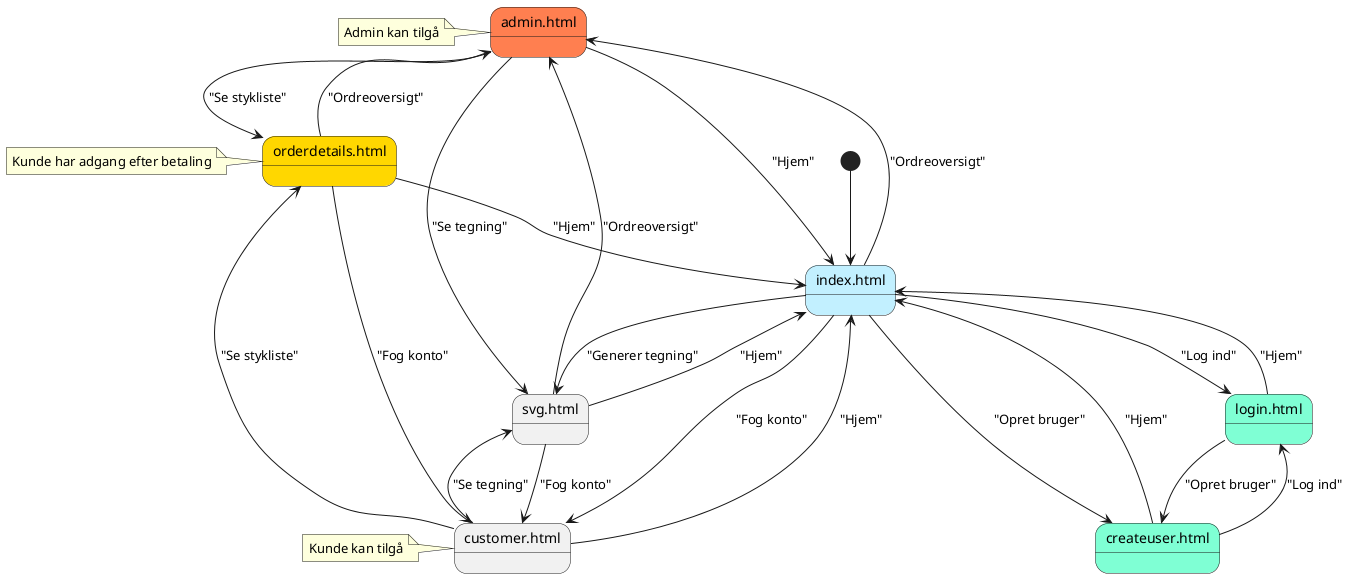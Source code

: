 @startuml
' Initial state
[*] --> Index

' state to allow naming and coloring
state "index.html" as Index #Application
state "login.html" as Login #Aquamarine
state "createuser.html" as Opret #Aquamarine
state "admin.html" as Admin #Coral
state "customer.html" as Customer
state "svg.html" as SVG
state "orderdetails.html" as OrderDetails #Gold

' States
Index --> Login : "Log ind"
Index --> Opret : "Opret bruger"
Index --> Admin : "Ordreoversigt"
Index --> Customer : "Fog konto"
Index --> SVG : "Generer tegning"
note left of Admin : Admin kan tilgå
note left of Customer : Kunde kan tilgå

Login --> Opret : "Opret bruger"
Login --> Index : "Hjem"
Opret --> Index : "Hjem"
Opret --> Login : "Log ind"

Admin --> SVG : "Se tegning"
Admin --> OrderDetails : "Se stykliste"
Admin --> Index : "Hjem"
Customer --> SVG : "Se tegning"
Customer --> OrderDetails : "Se stykliste"
Customer --> Index : "Hjem"

SVG --> Index : "Hjem"
SVG --> Customer : "Fog konto"
SVG --> Admin : "Ordreoversigt"

OrderDetails --> Admin : "Ordreoversigt"
OrderDetails --> Customer : "Fog konto"
OrderDetails --> Index : "Hjem"
note left of OrderDetails : Kunde har adgang efter betaling

@enduml
